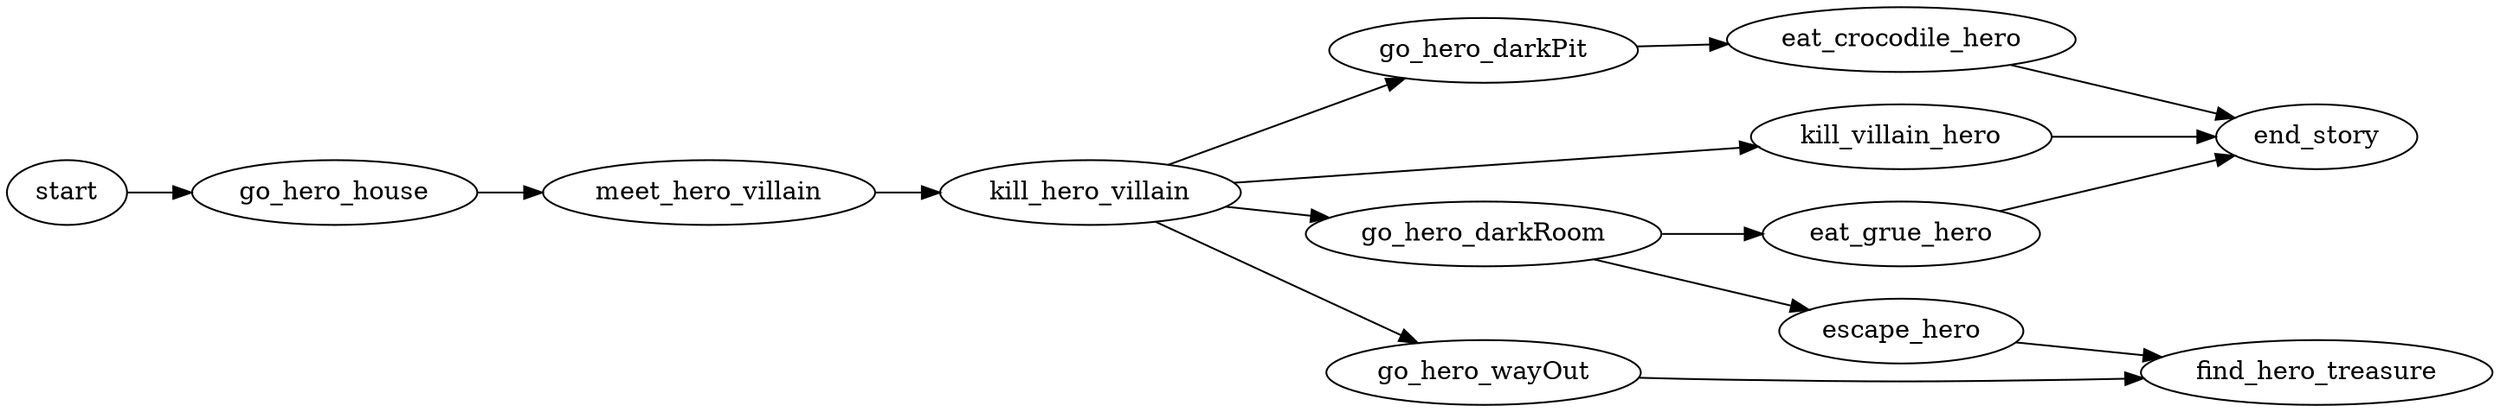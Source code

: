 digraph G {
  rankdir=LR;
  start -> go_hero_house -> meet_hero_villain;
  meet_hero_villain -> kill_hero_villain;
  kill_hero_villain -> kill_villain_hero;
  kill_villain_hero -> end_story;
  kill_hero_villain -> go_hero_wayOut;
  kill_hero_villain -> go_hero_darkPit;
  go_hero_darkPit -> eat_crocodile_hero;
  eat_crocodile_hero -> end_story;
  kill_hero_villain -> go_hero_darkRoom;
  go_hero_darkRoom -> escape_hero;
  go_hero_darkRoom -> eat_grue_hero -> end_story;
  escape_hero -> find_hero_treasure;
  go_hero_wayOut -> find_hero_treasure;
}